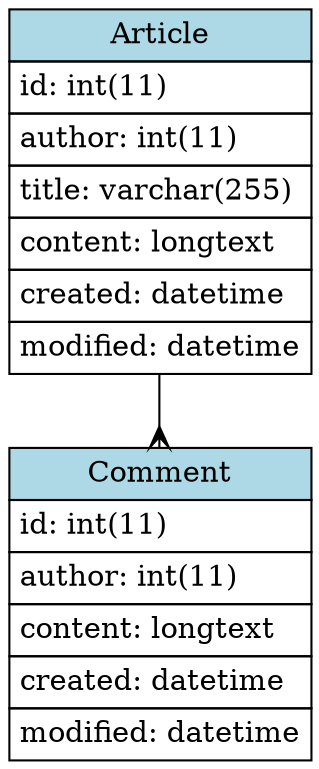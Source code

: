// Generate and preview PNG image with:
// dot -Tpng erd.dot > erd.png && eom erd.png
// 
// You'll need Graphviz installed
digraph G { 
    //  
    // Defaults
    //  
 
    // Box for entities
    node [shape=none, margin=0]
 
    // One-to-many relation (from one, to many)
    edge [arrowhead=crow, arrowtail=none, dir=both]
 
    //  
    // Entities
    //  
    Article [label=<
        <table border="0" cellborder="1" cellspacing="0" cellpadding="4">
            <tr><td bgcolor="lightblue">Article</td></tr>
            <tr><td align="left">id: int(11)</td></tr>
            <tr><td align="left">author: int(11)</td></tr>
            <tr><td align="left">title: varchar(255)</td></tr>
            <tr><td align="left">content: longtext</td></tr>
            <tr><td align="left">created: datetime</td></tr>
            <tr><td align="left">modified: datetime</td></tr>
        </table>
    >]
 
    Comment [label=<
        <table border="0" cellborder="1" cellspacing="0" cellpadding="4">
            <tr><td bgcolor="lightblue">Comment</td></tr>
            <tr><td align="left">id: int(11)</td></tr>
            <tr><td align="left">author: int(11)</td></tr>
            <tr><td align="left">content: longtext</td></tr>
            <tr><td align="left">created: datetime</td></tr>
            <tr><td align="left">modified: datetime</td></tr>
        </table>
    >]  
 
    //  
    // Relationships
    //  
    Article->Comment;
}